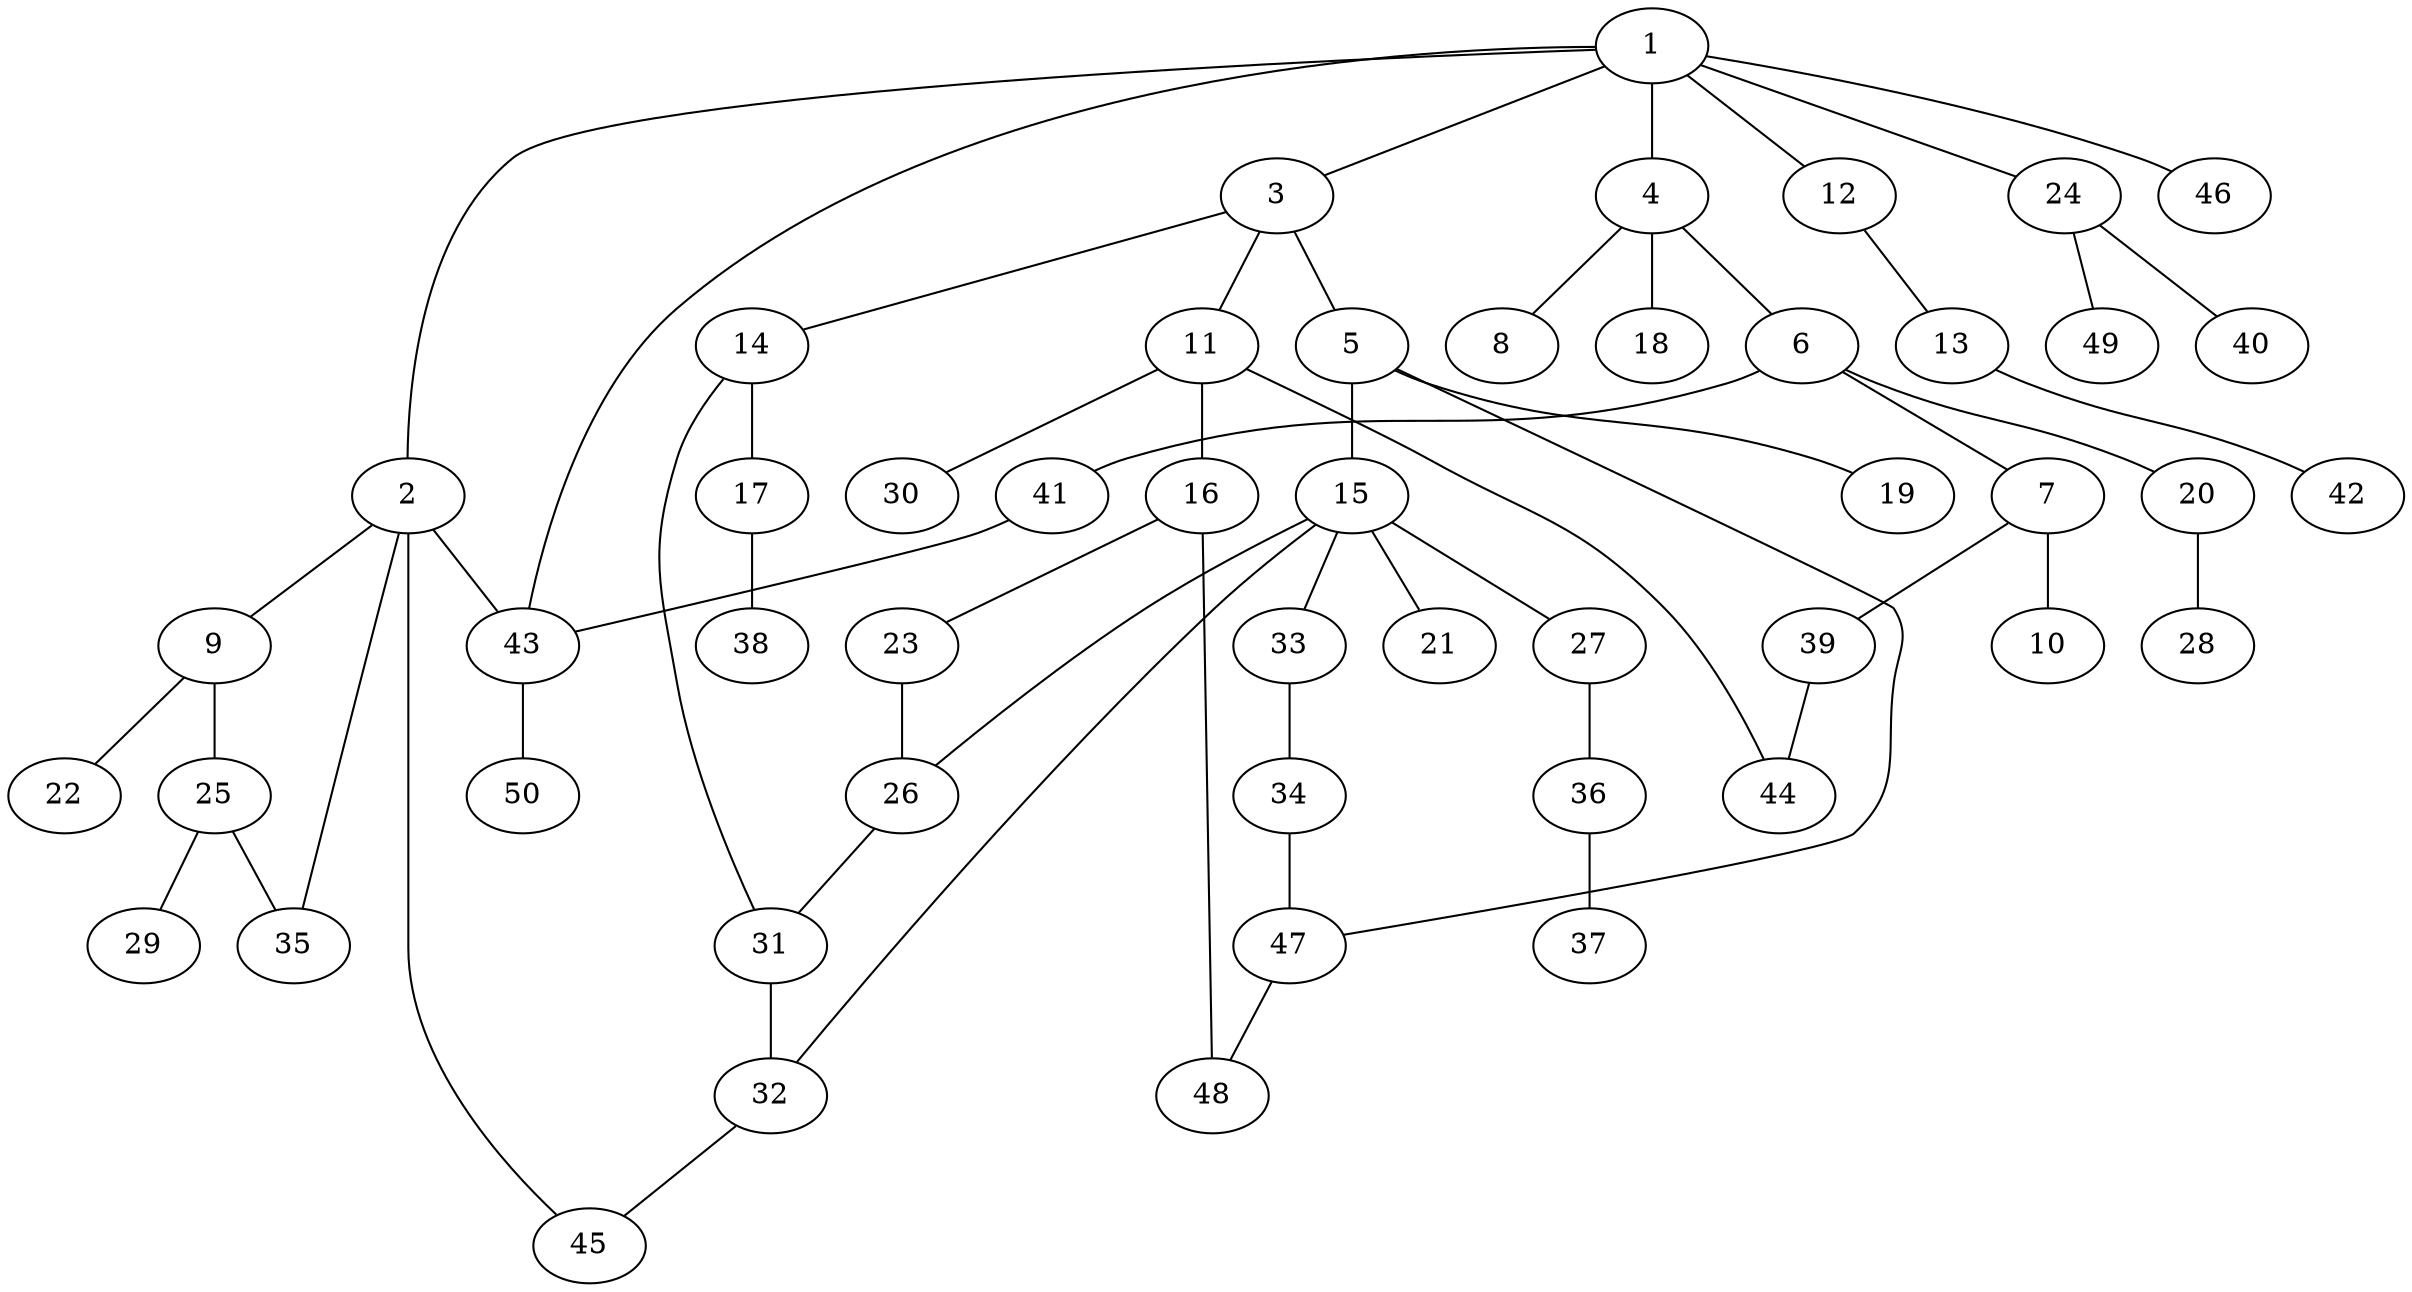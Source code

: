 graph graphname {1--2
1--3
1--4
1--12
1--24
1--43
1--46
2--9
2--35
2--43
2--45
3--5
3--11
3--14
4--6
4--8
4--18
5--15
5--19
5--47
6--7
6--20
6--41
7--10
7--39
9--22
9--25
11--16
11--30
11--44
12--13
13--42
14--17
14--31
15--21
15--26
15--27
15--32
15--33
16--23
16--48
17--38
20--28
23--26
24--40
24--49
25--29
25--35
26--31
27--36
31--32
32--45
33--34
34--47
36--37
39--44
41--43
43--50
47--48
}